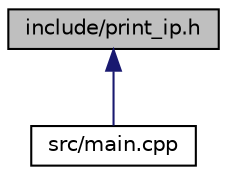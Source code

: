 digraph "include/print_ip.h"
{
 // LATEX_PDF_SIZE
  edge [fontname="Helvetica",fontsize="10",labelfontname="Helvetica",labelfontsize="10"];
  node [fontname="Helvetica",fontsize="10",shape=record];
  Node1 [label="include/print_ip.h",height=0.2,width=0.4,color="black", fillcolor="grey75", style="filled", fontcolor="black",tooltip="Файл с объявлением и реализацией функций печати ip-адреса"];
  Node1 -> Node2 [dir="back",color="midnightblue",fontsize="10",style="solid",fontname="Helvetica"];
  Node2 [label="src/main.cpp",height=0.2,width=0.4,color="black", fillcolor="white", style="filled",URL="$main_8cpp.html",tooltip="Файл с реализацией основного потока приложения"];
}
